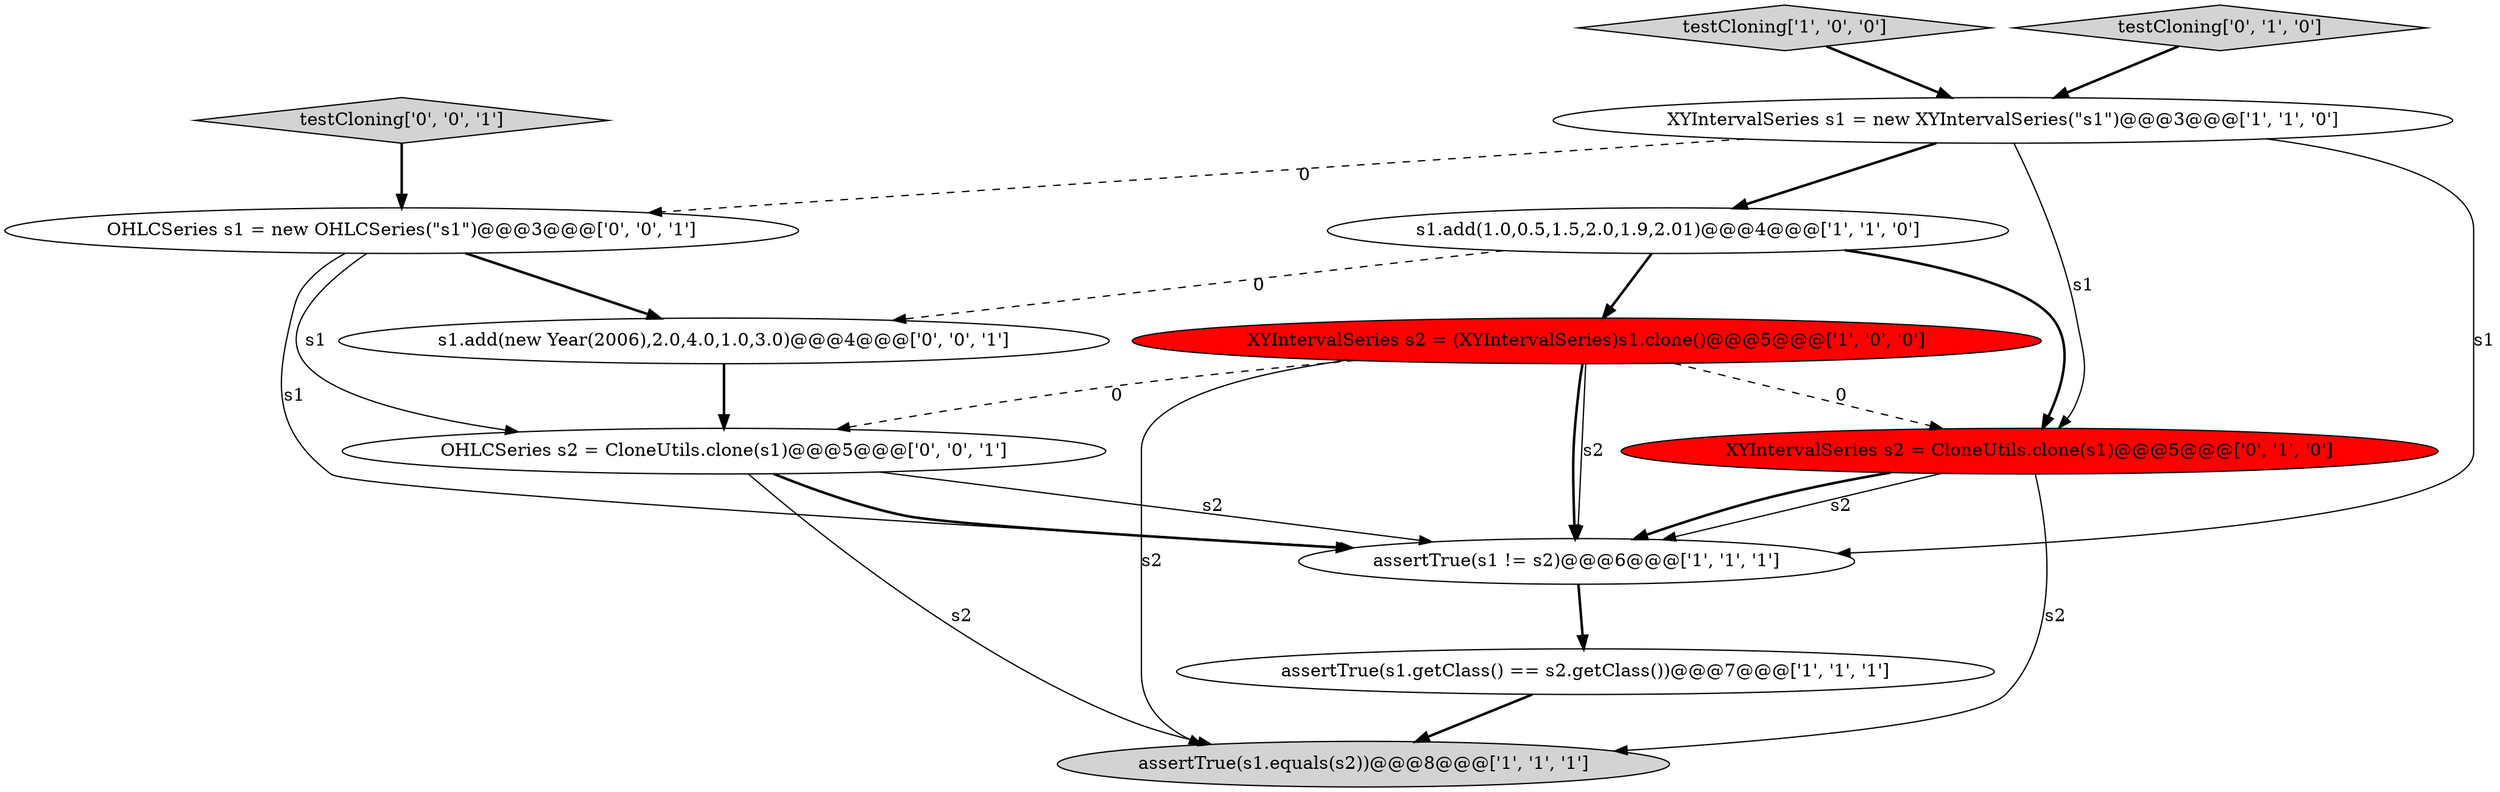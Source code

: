 digraph {
4 [style = filled, label = "s1.add(1.0,0.5,1.5,2.0,1.9,2.01)@@@4@@@['1', '1', '0']", fillcolor = white, shape = ellipse image = "AAA0AAABBB1BBB"];
1 [style = filled, label = "XYIntervalSeries s2 = (XYIntervalSeries)s1.clone()@@@5@@@['1', '0', '0']", fillcolor = red, shape = ellipse image = "AAA1AAABBB1BBB"];
7 [style = filled, label = "XYIntervalSeries s2 = CloneUtils.clone(s1)@@@5@@@['0', '1', '0']", fillcolor = red, shape = ellipse image = "AAA1AAABBB2BBB"];
5 [style = filled, label = "testCloning['1', '0', '0']", fillcolor = lightgray, shape = diamond image = "AAA0AAABBB1BBB"];
2 [style = filled, label = "assertTrue(s1 != s2)@@@6@@@['1', '1', '1']", fillcolor = white, shape = ellipse image = "AAA0AAABBB1BBB"];
3 [style = filled, label = "assertTrue(s1.getClass() == s2.getClass())@@@7@@@['1', '1', '1']", fillcolor = white, shape = ellipse image = "AAA0AAABBB1BBB"];
6 [style = filled, label = "XYIntervalSeries s1 = new XYIntervalSeries(\"s1\")@@@3@@@['1', '1', '0']", fillcolor = white, shape = ellipse image = "AAA0AAABBB1BBB"];
8 [style = filled, label = "testCloning['0', '1', '0']", fillcolor = lightgray, shape = diamond image = "AAA0AAABBB2BBB"];
9 [style = filled, label = "OHLCSeries s1 = new OHLCSeries(\"s1\")@@@3@@@['0', '0', '1']", fillcolor = white, shape = ellipse image = "AAA0AAABBB3BBB"];
0 [style = filled, label = "assertTrue(s1.equals(s2))@@@8@@@['1', '1', '1']", fillcolor = lightgray, shape = ellipse image = "AAA0AAABBB1BBB"];
10 [style = filled, label = "OHLCSeries s2 = CloneUtils.clone(s1)@@@5@@@['0', '0', '1']", fillcolor = white, shape = ellipse image = "AAA0AAABBB3BBB"];
12 [style = filled, label = "s1.add(new Year(2006),2.0,4.0,1.0,3.0)@@@4@@@['0', '0', '1']", fillcolor = white, shape = ellipse image = "AAA0AAABBB3BBB"];
11 [style = filled, label = "testCloning['0', '0', '1']", fillcolor = lightgray, shape = diamond image = "AAA0AAABBB3BBB"];
2->3 [style = bold, label=""];
6->9 [style = dashed, label="0"];
9->10 [style = solid, label="s1"];
8->6 [style = bold, label=""];
1->10 [style = dashed, label="0"];
6->2 [style = solid, label="s1"];
11->9 [style = bold, label=""];
1->2 [style = solid, label="s2"];
7->2 [style = solid, label="s2"];
4->7 [style = bold, label=""];
3->0 [style = bold, label=""];
4->12 [style = dashed, label="0"];
7->0 [style = solid, label="s2"];
6->4 [style = bold, label=""];
12->10 [style = bold, label=""];
5->6 [style = bold, label=""];
7->2 [style = bold, label=""];
10->2 [style = bold, label=""];
1->2 [style = bold, label=""];
4->1 [style = bold, label=""];
9->12 [style = bold, label=""];
6->7 [style = solid, label="s1"];
1->7 [style = dashed, label="0"];
1->0 [style = solid, label="s2"];
9->2 [style = solid, label="s1"];
10->2 [style = solid, label="s2"];
10->0 [style = solid, label="s2"];
}
